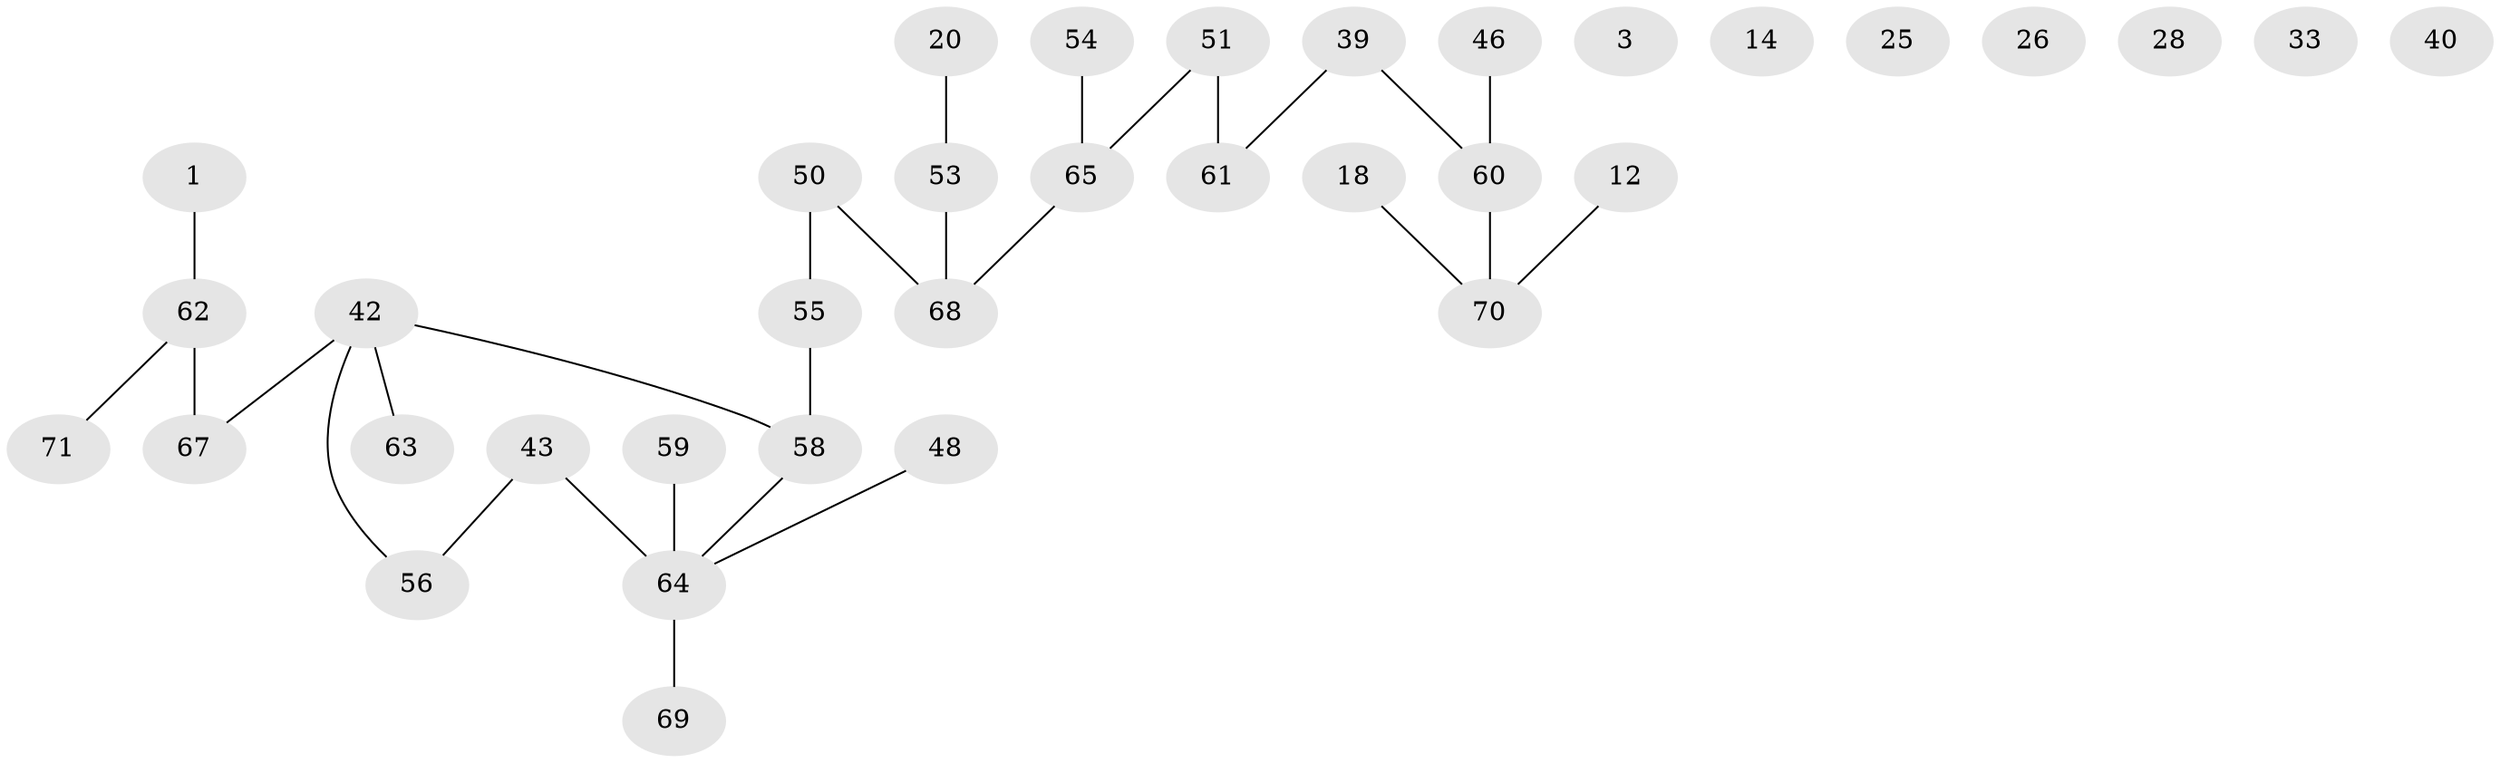 // original degree distribution, {1: 0.2676056338028169, 3: 0.23943661971830985, 0: 0.09859154929577464, 2: 0.323943661971831, 4: 0.07042253521126761}
// Generated by graph-tools (version 1.1) at 2025/38/03/09/25 04:38:51]
// undirected, 35 vertices, 28 edges
graph export_dot {
graph [start="1"]
  node [color=gray90,style=filled];
  1;
  3;
  12;
  14;
  18;
  20;
  25;
  26;
  28;
  33;
  39;
  40;
  42 [super="+10+16"];
  43 [super="+23"];
  46 [super="+9+15+30"];
  48;
  50;
  51;
  53 [super="+8+22"];
  54;
  55 [super="+32"];
  56 [super="+19"];
  58 [super="+31+44+13+37"];
  59 [super="+34"];
  60 [super="+7"];
  61;
  62;
  63;
  64 [super="+17"];
  65 [super="+35+38"];
  67 [super="+57"];
  68;
  69;
  70 [super="+29+36+41+49+66"];
  71;
  1 -- 62;
  12 -- 70;
  18 -- 70;
  20 -- 53;
  39 -- 61;
  39 -- 60;
  42 -- 67;
  42 -- 58;
  42 -- 63;
  42 -- 56;
  43 -- 64 [weight=2];
  43 -- 56;
  46 -- 60;
  48 -- 64;
  50 -- 55;
  50 -- 68;
  51 -- 61;
  51 -- 65;
  53 -- 68 [weight=2];
  54 -- 65;
  55 -- 58;
  58 -- 64;
  59 -- 64;
  60 -- 70 [weight=2];
  62 -- 67 [weight=2];
  62 -- 71;
  64 -- 69;
  65 -- 68;
}
